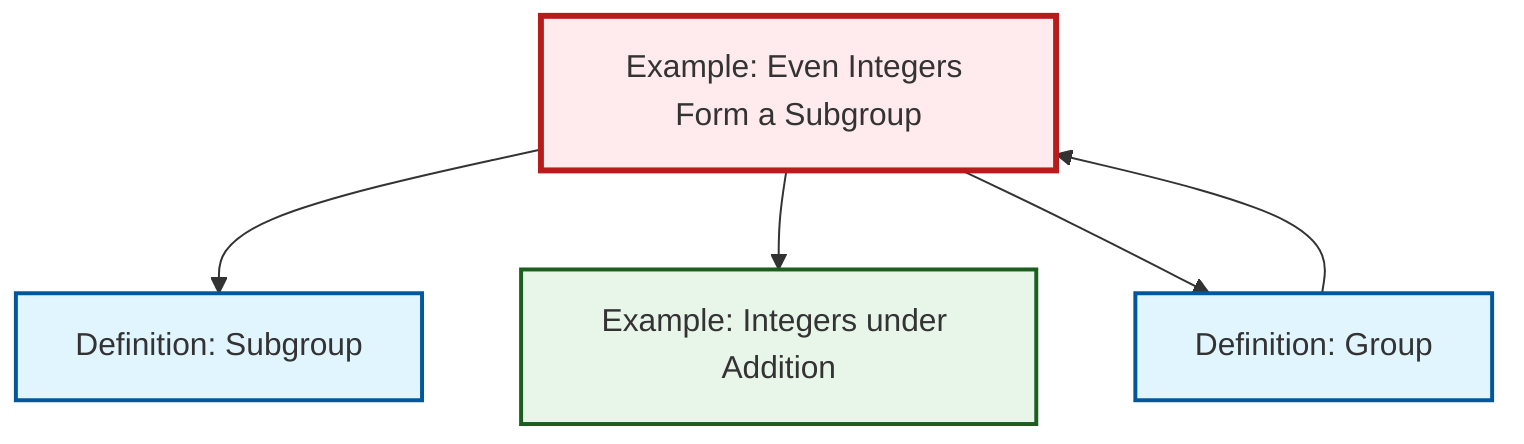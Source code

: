 graph TD
    classDef definition fill:#e1f5fe,stroke:#01579b,stroke-width:2px
    classDef theorem fill:#f3e5f5,stroke:#4a148c,stroke-width:2px
    classDef axiom fill:#fff3e0,stroke:#e65100,stroke-width:2px
    classDef example fill:#e8f5e9,stroke:#1b5e20,stroke-width:2px
    classDef current fill:#ffebee,stroke:#b71c1c,stroke-width:3px
    ex-even-integers-subgroup["Example: Even Integers Form a Subgroup"]:::example
    def-subgroup["Definition: Subgroup"]:::definition
    ex-integers-addition["Example: Integers under Addition"]:::example
    def-group["Definition: Group"]:::definition
    ex-even-integers-subgroup --> def-subgroup
    ex-even-integers-subgroup --> ex-integers-addition
    ex-even-integers-subgroup --> def-group
    def-group --> ex-even-integers-subgroup
    class ex-even-integers-subgroup current